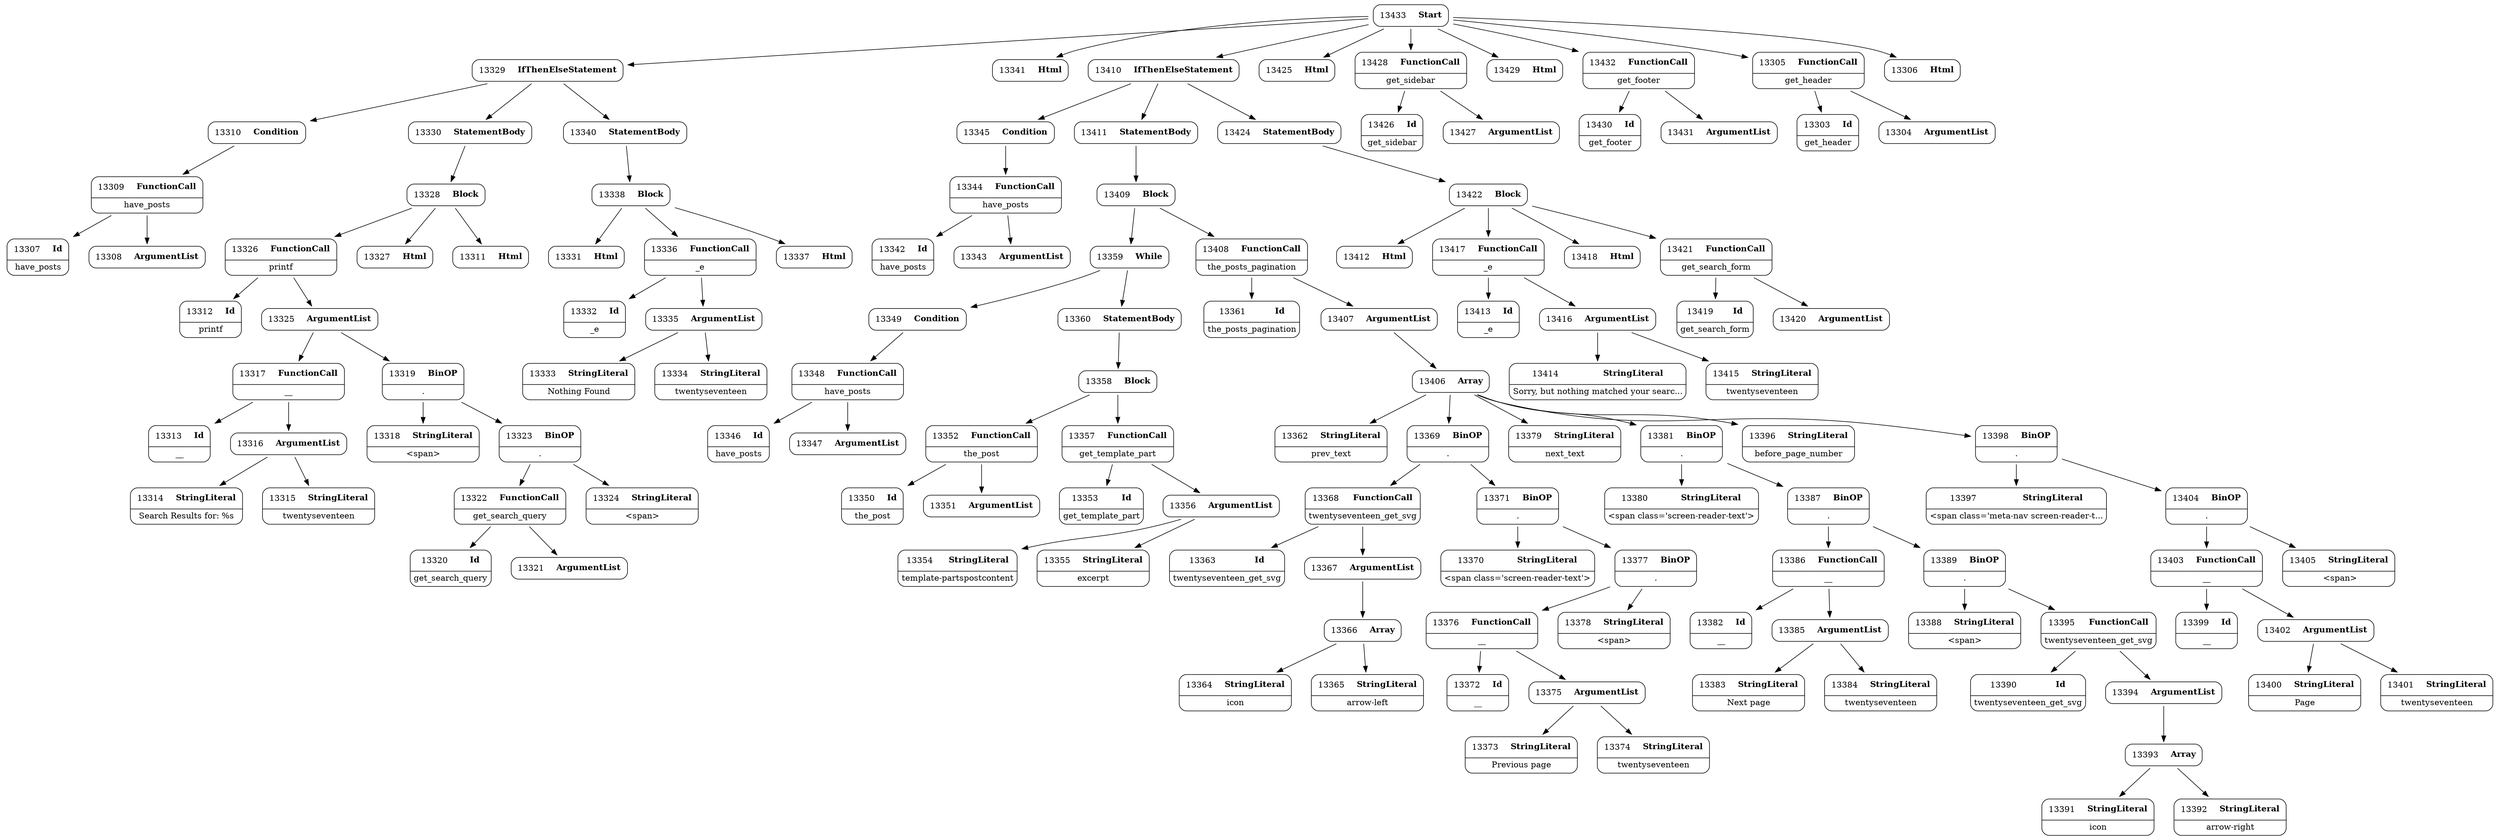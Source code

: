 digraph ast {
node [shape=none];
13312 [label=<<TABLE border='1' cellspacing='0' cellpadding='10' style='rounded' ><TR><TD border='0'>13312</TD><TD border='0'><B>Id</B></TD></TR><HR/><TR><TD border='0' cellpadding='5' colspan='2'>printf</TD></TR></TABLE>>];
13313 [label=<<TABLE border='1' cellspacing='0' cellpadding='10' style='rounded' ><TR><TD border='0'>13313</TD><TD border='0'><B>Id</B></TD></TR><HR/><TR><TD border='0' cellpadding='5' colspan='2'>__</TD></TR></TABLE>>];
13314 [label=<<TABLE border='1' cellspacing='0' cellpadding='10' style='rounded' ><TR><TD border='0'>13314</TD><TD border='0'><B>StringLiteral</B></TD></TR><HR/><TR><TD border='0' cellpadding='5' colspan='2'>Search Results for: %s</TD></TR></TABLE>>];
13315 [label=<<TABLE border='1' cellspacing='0' cellpadding='10' style='rounded' ><TR><TD border='0'>13315</TD><TD border='0'><B>StringLiteral</B></TD></TR><HR/><TR><TD border='0' cellpadding='5' colspan='2'>twentyseventeen</TD></TR></TABLE>>];
13316 [label=<<TABLE border='1' cellspacing='0' cellpadding='10' style='rounded' ><TR><TD border='0'>13316</TD><TD border='0'><B>ArgumentList</B></TD></TR></TABLE>>];
13316 -> 13314 [weight=2];
13316 -> 13315 [weight=2];
13317 [label=<<TABLE border='1' cellspacing='0' cellpadding='10' style='rounded' ><TR><TD border='0'>13317</TD><TD border='0'><B>FunctionCall</B></TD></TR><HR/><TR><TD border='0' cellpadding='5' colspan='2'>__</TD></TR></TABLE>>];
13317 -> 13313 [weight=2];
13317 -> 13316 [weight=2];
13318 [label=<<TABLE border='1' cellspacing='0' cellpadding='10' style='rounded' ><TR><TD border='0'>13318</TD><TD border='0'><B>StringLiteral</B></TD></TR><HR/><TR><TD border='0' cellpadding='5' colspan='2'>&lt;span&gt;</TD></TR></TABLE>>];
13319 [label=<<TABLE border='1' cellspacing='0' cellpadding='10' style='rounded' ><TR><TD border='0'>13319</TD><TD border='0'><B>BinOP</B></TD></TR><HR/><TR><TD border='0' cellpadding='5' colspan='2'>.</TD></TR></TABLE>>];
13319 -> 13318 [weight=2];
13319 -> 13323 [weight=2];
13320 [label=<<TABLE border='1' cellspacing='0' cellpadding='10' style='rounded' ><TR><TD border='0'>13320</TD><TD border='0'><B>Id</B></TD></TR><HR/><TR><TD border='0' cellpadding='5' colspan='2'>get_search_query</TD></TR></TABLE>>];
13321 [label=<<TABLE border='1' cellspacing='0' cellpadding='10' style='rounded' ><TR><TD border='0'>13321</TD><TD border='0'><B>ArgumentList</B></TD></TR></TABLE>>];
13322 [label=<<TABLE border='1' cellspacing='0' cellpadding='10' style='rounded' ><TR><TD border='0'>13322</TD><TD border='0'><B>FunctionCall</B></TD></TR><HR/><TR><TD border='0' cellpadding='5' colspan='2'>get_search_query</TD></TR></TABLE>>];
13322 -> 13320 [weight=2];
13322 -> 13321 [weight=2];
13323 [label=<<TABLE border='1' cellspacing='0' cellpadding='10' style='rounded' ><TR><TD border='0'>13323</TD><TD border='0'><B>BinOP</B></TD></TR><HR/><TR><TD border='0' cellpadding='5' colspan='2'>.</TD></TR></TABLE>>];
13323 -> 13322 [weight=2];
13323 -> 13324 [weight=2];
13324 [label=<<TABLE border='1' cellspacing='0' cellpadding='10' style='rounded' ><TR><TD border='0'>13324</TD><TD border='0'><B>StringLiteral</B></TD></TR><HR/><TR><TD border='0' cellpadding='5' colspan='2'>&lt;span&gt;</TD></TR></TABLE>>];
13325 [label=<<TABLE border='1' cellspacing='0' cellpadding='10' style='rounded' ><TR><TD border='0'>13325</TD><TD border='0'><B>ArgumentList</B></TD></TR></TABLE>>];
13325 -> 13317 [weight=2];
13325 -> 13319 [weight=2];
13326 [label=<<TABLE border='1' cellspacing='0' cellpadding='10' style='rounded' ><TR><TD border='0'>13326</TD><TD border='0'><B>FunctionCall</B></TD></TR><HR/><TR><TD border='0' cellpadding='5' colspan='2'>printf</TD></TR></TABLE>>];
13326 -> 13312 [weight=2];
13326 -> 13325 [weight=2];
13327 [label=<<TABLE border='1' cellspacing='0' cellpadding='10' style='rounded' ><TR><TD border='0'>13327</TD><TD border='0'><B>Html</B></TD></TR></TABLE>>];
13328 [label=<<TABLE border='1' cellspacing='0' cellpadding='10' style='rounded' ><TR><TD border='0'>13328</TD><TD border='0'><B>Block</B></TD></TR></TABLE>>];
13328 -> 13311 [weight=2];
13328 -> 13326 [weight=2];
13328 -> 13327 [weight=2];
13329 [label=<<TABLE border='1' cellspacing='0' cellpadding='10' style='rounded' ><TR><TD border='0'>13329</TD><TD border='0'><B>IfThenElseStatement</B></TD></TR></TABLE>>];
13329 -> 13310 [weight=2];
13329 -> 13330 [weight=2];
13329 -> 13340 [weight=2];
13330 [label=<<TABLE border='1' cellspacing='0' cellpadding='10' style='rounded' ><TR><TD border='0'>13330</TD><TD border='0'><B>StatementBody</B></TD></TR></TABLE>>];
13330 -> 13328 [weight=2];
13331 [label=<<TABLE border='1' cellspacing='0' cellpadding='10' style='rounded' ><TR><TD border='0'>13331</TD><TD border='0'><B>Html</B></TD></TR></TABLE>>];
13332 [label=<<TABLE border='1' cellspacing='0' cellpadding='10' style='rounded' ><TR><TD border='0'>13332</TD><TD border='0'><B>Id</B></TD></TR><HR/><TR><TD border='0' cellpadding='5' colspan='2'>_e</TD></TR></TABLE>>];
13333 [label=<<TABLE border='1' cellspacing='0' cellpadding='10' style='rounded' ><TR><TD border='0'>13333</TD><TD border='0'><B>StringLiteral</B></TD></TR><HR/><TR><TD border='0' cellpadding='5' colspan='2'>Nothing Found</TD></TR></TABLE>>];
13334 [label=<<TABLE border='1' cellspacing='0' cellpadding='10' style='rounded' ><TR><TD border='0'>13334</TD><TD border='0'><B>StringLiteral</B></TD></TR><HR/><TR><TD border='0' cellpadding='5' colspan='2'>twentyseventeen</TD></TR></TABLE>>];
13335 [label=<<TABLE border='1' cellspacing='0' cellpadding='10' style='rounded' ><TR><TD border='0'>13335</TD><TD border='0'><B>ArgumentList</B></TD></TR></TABLE>>];
13335 -> 13333 [weight=2];
13335 -> 13334 [weight=2];
13336 [label=<<TABLE border='1' cellspacing='0' cellpadding='10' style='rounded' ><TR><TD border='0'>13336</TD><TD border='0'><B>FunctionCall</B></TD></TR><HR/><TR><TD border='0' cellpadding='5' colspan='2'>_e</TD></TR></TABLE>>];
13336 -> 13332 [weight=2];
13336 -> 13335 [weight=2];
13337 [label=<<TABLE border='1' cellspacing='0' cellpadding='10' style='rounded' ><TR><TD border='0'>13337</TD><TD border='0'><B>Html</B></TD></TR></TABLE>>];
13338 [label=<<TABLE border='1' cellspacing='0' cellpadding='10' style='rounded' ><TR><TD border='0'>13338</TD><TD border='0'><B>Block</B></TD></TR></TABLE>>];
13338 -> 13331 [weight=2];
13338 -> 13336 [weight=2];
13338 -> 13337 [weight=2];
13340 [label=<<TABLE border='1' cellspacing='0' cellpadding='10' style='rounded' ><TR><TD border='0'>13340</TD><TD border='0'><B>StatementBody</B></TD></TR></TABLE>>];
13340 -> 13338 [weight=2];
13341 [label=<<TABLE border='1' cellspacing='0' cellpadding='10' style='rounded' ><TR><TD border='0'>13341</TD><TD border='0'><B>Html</B></TD></TR></TABLE>>];
13342 [label=<<TABLE border='1' cellspacing='0' cellpadding='10' style='rounded' ><TR><TD border='0'>13342</TD><TD border='0'><B>Id</B></TD></TR><HR/><TR><TD border='0' cellpadding='5' colspan='2'>have_posts</TD></TR></TABLE>>];
13343 [label=<<TABLE border='1' cellspacing='0' cellpadding='10' style='rounded' ><TR><TD border='0'>13343</TD><TD border='0'><B>ArgumentList</B></TD></TR></TABLE>>];
13344 [label=<<TABLE border='1' cellspacing='0' cellpadding='10' style='rounded' ><TR><TD border='0'>13344</TD><TD border='0'><B>FunctionCall</B></TD></TR><HR/><TR><TD border='0' cellpadding='5' colspan='2'>have_posts</TD></TR></TABLE>>];
13344 -> 13342 [weight=2];
13344 -> 13343 [weight=2];
13345 [label=<<TABLE border='1' cellspacing='0' cellpadding='10' style='rounded' ><TR><TD border='0'>13345</TD><TD border='0'><B>Condition</B></TD></TR></TABLE>>];
13345 -> 13344 [weight=2];
13346 [label=<<TABLE border='1' cellspacing='0' cellpadding='10' style='rounded' ><TR><TD border='0'>13346</TD><TD border='0'><B>Id</B></TD></TR><HR/><TR><TD border='0' cellpadding='5' colspan='2'>have_posts</TD></TR></TABLE>>];
13347 [label=<<TABLE border='1' cellspacing='0' cellpadding='10' style='rounded' ><TR><TD border='0'>13347</TD><TD border='0'><B>ArgumentList</B></TD></TR></TABLE>>];
13348 [label=<<TABLE border='1' cellspacing='0' cellpadding='10' style='rounded' ><TR><TD border='0'>13348</TD><TD border='0'><B>FunctionCall</B></TD></TR><HR/><TR><TD border='0' cellpadding='5' colspan='2'>have_posts</TD></TR></TABLE>>];
13348 -> 13346 [weight=2];
13348 -> 13347 [weight=2];
13349 [label=<<TABLE border='1' cellspacing='0' cellpadding='10' style='rounded' ><TR><TD border='0'>13349</TD><TD border='0'><B>Condition</B></TD></TR></TABLE>>];
13349 -> 13348 [weight=2];
13350 [label=<<TABLE border='1' cellspacing='0' cellpadding='10' style='rounded' ><TR><TD border='0'>13350</TD><TD border='0'><B>Id</B></TD></TR><HR/><TR><TD border='0' cellpadding='5' colspan='2'>the_post</TD></TR></TABLE>>];
13351 [label=<<TABLE border='1' cellspacing='0' cellpadding='10' style='rounded' ><TR><TD border='0'>13351</TD><TD border='0'><B>ArgumentList</B></TD></TR></TABLE>>];
13352 [label=<<TABLE border='1' cellspacing='0' cellpadding='10' style='rounded' ><TR><TD border='0'>13352</TD><TD border='0'><B>FunctionCall</B></TD></TR><HR/><TR><TD border='0' cellpadding='5' colspan='2'>the_post</TD></TR></TABLE>>];
13352 -> 13350 [weight=2];
13352 -> 13351 [weight=2];
13353 [label=<<TABLE border='1' cellspacing='0' cellpadding='10' style='rounded' ><TR><TD border='0'>13353</TD><TD border='0'><B>Id</B></TD></TR><HR/><TR><TD border='0' cellpadding='5' colspan='2'>get_template_part</TD></TR></TABLE>>];
13354 [label=<<TABLE border='1' cellspacing='0' cellpadding='10' style='rounded' ><TR><TD border='0'>13354</TD><TD border='0'><B>StringLiteral</B></TD></TR><HR/><TR><TD border='0' cellpadding='5' colspan='2'>template-partspostcontent</TD></TR></TABLE>>];
13355 [label=<<TABLE border='1' cellspacing='0' cellpadding='10' style='rounded' ><TR><TD border='0'>13355</TD><TD border='0'><B>StringLiteral</B></TD></TR><HR/><TR><TD border='0' cellpadding='5' colspan='2'>excerpt</TD></TR></TABLE>>];
13356 [label=<<TABLE border='1' cellspacing='0' cellpadding='10' style='rounded' ><TR><TD border='0'>13356</TD><TD border='0'><B>ArgumentList</B></TD></TR></TABLE>>];
13356 -> 13354 [weight=2];
13356 -> 13355 [weight=2];
13357 [label=<<TABLE border='1' cellspacing='0' cellpadding='10' style='rounded' ><TR><TD border='0'>13357</TD><TD border='0'><B>FunctionCall</B></TD></TR><HR/><TR><TD border='0' cellpadding='5' colspan='2'>get_template_part</TD></TR></TABLE>>];
13357 -> 13353 [weight=2];
13357 -> 13356 [weight=2];
13358 [label=<<TABLE border='1' cellspacing='0' cellpadding='10' style='rounded' ><TR><TD border='0'>13358</TD><TD border='0'><B>Block</B></TD></TR></TABLE>>];
13358 -> 13352 [weight=2];
13358 -> 13357 [weight=2];
13359 [label=<<TABLE border='1' cellspacing='0' cellpadding='10' style='rounded' ><TR><TD border='0'>13359</TD><TD border='0'><B>While</B></TD></TR></TABLE>>];
13359 -> 13349 [weight=2];
13359 -> 13360 [weight=2];
13360 [label=<<TABLE border='1' cellspacing='0' cellpadding='10' style='rounded' ><TR><TD border='0'>13360</TD><TD border='0'><B>StatementBody</B></TD></TR></TABLE>>];
13360 -> 13358 [weight=2];
13361 [label=<<TABLE border='1' cellspacing='0' cellpadding='10' style='rounded' ><TR><TD border='0'>13361</TD><TD border='0'><B>Id</B></TD></TR><HR/><TR><TD border='0' cellpadding='5' colspan='2'>the_posts_pagination</TD></TR></TABLE>>];
13362 [label=<<TABLE border='1' cellspacing='0' cellpadding='10' style='rounded' ><TR><TD border='0'>13362</TD><TD border='0'><B>StringLiteral</B></TD></TR><HR/><TR><TD border='0' cellpadding='5' colspan='2'>prev_text</TD></TR></TABLE>>];
13363 [label=<<TABLE border='1' cellspacing='0' cellpadding='10' style='rounded' ><TR><TD border='0'>13363</TD><TD border='0'><B>Id</B></TD></TR><HR/><TR><TD border='0' cellpadding='5' colspan='2'>twentyseventeen_get_svg</TD></TR></TABLE>>];
13364 [label=<<TABLE border='1' cellspacing='0' cellpadding='10' style='rounded' ><TR><TD border='0'>13364</TD><TD border='0'><B>StringLiteral</B></TD></TR><HR/><TR><TD border='0' cellpadding='5' colspan='2'>icon</TD></TR></TABLE>>];
13365 [label=<<TABLE border='1' cellspacing='0' cellpadding='10' style='rounded' ><TR><TD border='0'>13365</TD><TD border='0'><B>StringLiteral</B></TD></TR><HR/><TR><TD border='0' cellpadding='5' colspan='2'>arrow-left</TD></TR></TABLE>>];
13366 [label=<<TABLE border='1' cellspacing='0' cellpadding='10' style='rounded' ><TR><TD border='0'>13366</TD><TD border='0'><B>Array</B></TD></TR></TABLE>>];
13366 -> 13364 [weight=2];
13366 -> 13365 [weight=2];
13367 [label=<<TABLE border='1' cellspacing='0' cellpadding='10' style='rounded' ><TR><TD border='0'>13367</TD><TD border='0'><B>ArgumentList</B></TD></TR></TABLE>>];
13367 -> 13366 [weight=2];
13368 [label=<<TABLE border='1' cellspacing='0' cellpadding='10' style='rounded' ><TR><TD border='0'>13368</TD><TD border='0'><B>FunctionCall</B></TD></TR><HR/><TR><TD border='0' cellpadding='5' colspan='2'>twentyseventeen_get_svg</TD></TR></TABLE>>];
13368 -> 13363 [weight=2];
13368 -> 13367 [weight=2];
13369 [label=<<TABLE border='1' cellspacing='0' cellpadding='10' style='rounded' ><TR><TD border='0'>13369</TD><TD border='0'><B>BinOP</B></TD></TR><HR/><TR><TD border='0' cellpadding='5' colspan='2'>.</TD></TR></TABLE>>];
13369 -> 13368 [weight=2];
13369 -> 13371 [weight=2];
13370 [label=<<TABLE border='1' cellspacing='0' cellpadding='10' style='rounded' ><TR><TD border='0'>13370</TD><TD border='0'><B>StringLiteral</B></TD></TR><HR/><TR><TD border='0' cellpadding='5' colspan='2'>&lt;span class='screen-reader-text'&gt;</TD></TR></TABLE>>];
13371 [label=<<TABLE border='1' cellspacing='0' cellpadding='10' style='rounded' ><TR><TD border='0'>13371</TD><TD border='0'><B>BinOP</B></TD></TR><HR/><TR><TD border='0' cellpadding='5' colspan='2'>.</TD></TR></TABLE>>];
13371 -> 13370 [weight=2];
13371 -> 13377 [weight=2];
13372 [label=<<TABLE border='1' cellspacing='0' cellpadding='10' style='rounded' ><TR><TD border='0'>13372</TD><TD border='0'><B>Id</B></TD></TR><HR/><TR><TD border='0' cellpadding='5' colspan='2'>__</TD></TR></TABLE>>];
13373 [label=<<TABLE border='1' cellspacing='0' cellpadding='10' style='rounded' ><TR><TD border='0'>13373</TD><TD border='0'><B>StringLiteral</B></TD></TR><HR/><TR><TD border='0' cellpadding='5' colspan='2'>Previous page</TD></TR></TABLE>>];
13374 [label=<<TABLE border='1' cellspacing='0' cellpadding='10' style='rounded' ><TR><TD border='0'>13374</TD><TD border='0'><B>StringLiteral</B></TD></TR><HR/><TR><TD border='0' cellpadding='5' colspan='2'>twentyseventeen</TD></TR></TABLE>>];
13375 [label=<<TABLE border='1' cellspacing='0' cellpadding='10' style='rounded' ><TR><TD border='0'>13375</TD><TD border='0'><B>ArgumentList</B></TD></TR></TABLE>>];
13375 -> 13373 [weight=2];
13375 -> 13374 [weight=2];
13376 [label=<<TABLE border='1' cellspacing='0' cellpadding='10' style='rounded' ><TR><TD border='0'>13376</TD><TD border='0'><B>FunctionCall</B></TD></TR><HR/><TR><TD border='0' cellpadding='5' colspan='2'>__</TD></TR></TABLE>>];
13376 -> 13372 [weight=2];
13376 -> 13375 [weight=2];
13377 [label=<<TABLE border='1' cellspacing='0' cellpadding='10' style='rounded' ><TR><TD border='0'>13377</TD><TD border='0'><B>BinOP</B></TD></TR><HR/><TR><TD border='0' cellpadding='5' colspan='2'>.</TD></TR></TABLE>>];
13377 -> 13376 [weight=2];
13377 -> 13378 [weight=2];
13378 [label=<<TABLE border='1' cellspacing='0' cellpadding='10' style='rounded' ><TR><TD border='0'>13378</TD><TD border='0'><B>StringLiteral</B></TD></TR><HR/><TR><TD border='0' cellpadding='5' colspan='2'>&lt;span&gt;</TD></TR></TABLE>>];
13379 [label=<<TABLE border='1' cellspacing='0' cellpadding='10' style='rounded' ><TR><TD border='0'>13379</TD><TD border='0'><B>StringLiteral</B></TD></TR><HR/><TR><TD border='0' cellpadding='5' colspan='2'>next_text</TD></TR></TABLE>>];
13380 [label=<<TABLE border='1' cellspacing='0' cellpadding='10' style='rounded' ><TR><TD border='0'>13380</TD><TD border='0'><B>StringLiteral</B></TD></TR><HR/><TR><TD border='0' cellpadding='5' colspan='2'>&lt;span class='screen-reader-text'&gt;</TD></TR></TABLE>>];
13381 [label=<<TABLE border='1' cellspacing='0' cellpadding='10' style='rounded' ><TR><TD border='0'>13381</TD><TD border='0'><B>BinOP</B></TD></TR><HR/><TR><TD border='0' cellpadding='5' colspan='2'>.</TD></TR></TABLE>>];
13381 -> 13380 [weight=2];
13381 -> 13387 [weight=2];
13382 [label=<<TABLE border='1' cellspacing='0' cellpadding='10' style='rounded' ><TR><TD border='0'>13382</TD><TD border='0'><B>Id</B></TD></TR><HR/><TR><TD border='0' cellpadding='5' colspan='2'>__</TD></TR></TABLE>>];
13383 [label=<<TABLE border='1' cellspacing='0' cellpadding='10' style='rounded' ><TR><TD border='0'>13383</TD><TD border='0'><B>StringLiteral</B></TD></TR><HR/><TR><TD border='0' cellpadding='5' colspan='2'>Next page</TD></TR></TABLE>>];
13384 [label=<<TABLE border='1' cellspacing='0' cellpadding='10' style='rounded' ><TR><TD border='0'>13384</TD><TD border='0'><B>StringLiteral</B></TD></TR><HR/><TR><TD border='0' cellpadding='5' colspan='2'>twentyseventeen</TD></TR></TABLE>>];
13385 [label=<<TABLE border='1' cellspacing='0' cellpadding='10' style='rounded' ><TR><TD border='0'>13385</TD><TD border='0'><B>ArgumentList</B></TD></TR></TABLE>>];
13385 -> 13383 [weight=2];
13385 -> 13384 [weight=2];
13386 [label=<<TABLE border='1' cellspacing='0' cellpadding='10' style='rounded' ><TR><TD border='0'>13386</TD><TD border='0'><B>FunctionCall</B></TD></TR><HR/><TR><TD border='0' cellpadding='5' colspan='2'>__</TD></TR></TABLE>>];
13386 -> 13382 [weight=2];
13386 -> 13385 [weight=2];
13387 [label=<<TABLE border='1' cellspacing='0' cellpadding='10' style='rounded' ><TR><TD border='0'>13387</TD><TD border='0'><B>BinOP</B></TD></TR><HR/><TR><TD border='0' cellpadding='5' colspan='2'>.</TD></TR></TABLE>>];
13387 -> 13386 [weight=2];
13387 -> 13389 [weight=2];
13388 [label=<<TABLE border='1' cellspacing='0' cellpadding='10' style='rounded' ><TR><TD border='0'>13388</TD><TD border='0'><B>StringLiteral</B></TD></TR><HR/><TR><TD border='0' cellpadding='5' colspan='2'>&lt;span&gt;</TD></TR></TABLE>>];
13389 [label=<<TABLE border='1' cellspacing='0' cellpadding='10' style='rounded' ><TR><TD border='0'>13389</TD><TD border='0'><B>BinOP</B></TD></TR><HR/><TR><TD border='0' cellpadding='5' colspan='2'>.</TD></TR></TABLE>>];
13389 -> 13388 [weight=2];
13389 -> 13395 [weight=2];
13390 [label=<<TABLE border='1' cellspacing='0' cellpadding='10' style='rounded' ><TR><TD border='0'>13390</TD><TD border='0'><B>Id</B></TD></TR><HR/><TR><TD border='0' cellpadding='5' colspan='2'>twentyseventeen_get_svg</TD></TR></TABLE>>];
13391 [label=<<TABLE border='1' cellspacing='0' cellpadding='10' style='rounded' ><TR><TD border='0'>13391</TD><TD border='0'><B>StringLiteral</B></TD></TR><HR/><TR><TD border='0' cellpadding='5' colspan='2'>icon</TD></TR></TABLE>>];
13392 [label=<<TABLE border='1' cellspacing='0' cellpadding='10' style='rounded' ><TR><TD border='0'>13392</TD><TD border='0'><B>StringLiteral</B></TD></TR><HR/><TR><TD border='0' cellpadding='5' colspan='2'>arrow-right</TD></TR></TABLE>>];
13393 [label=<<TABLE border='1' cellspacing='0' cellpadding='10' style='rounded' ><TR><TD border='0'>13393</TD><TD border='0'><B>Array</B></TD></TR></TABLE>>];
13393 -> 13391 [weight=2];
13393 -> 13392 [weight=2];
13394 [label=<<TABLE border='1' cellspacing='0' cellpadding='10' style='rounded' ><TR><TD border='0'>13394</TD><TD border='0'><B>ArgumentList</B></TD></TR></TABLE>>];
13394 -> 13393 [weight=2];
13395 [label=<<TABLE border='1' cellspacing='0' cellpadding='10' style='rounded' ><TR><TD border='0'>13395</TD><TD border='0'><B>FunctionCall</B></TD></TR><HR/><TR><TD border='0' cellpadding='5' colspan='2'>twentyseventeen_get_svg</TD></TR></TABLE>>];
13395 -> 13390 [weight=2];
13395 -> 13394 [weight=2];
13396 [label=<<TABLE border='1' cellspacing='0' cellpadding='10' style='rounded' ><TR><TD border='0'>13396</TD><TD border='0'><B>StringLiteral</B></TD></TR><HR/><TR><TD border='0' cellpadding='5' colspan='2'>before_page_number</TD></TR></TABLE>>];
13397 [label=<<TABLE border='1' cellspacing='0' cellpadding='10' style='rounded' ><TR><TD border='0'>13397</TD><TD border='0'><B>StringLiteral</B></TD></TR><HR/><TR><TD border='0' cellpadding='5' colspan='2'>&lt;span class='meta-nav screen-reader-t...</TD></TR></TABLE>>];
13398 [label=<<TABLE border='1' cellspacing='0' cellpadding='10' style='rounded' ><TR><TD border='0'>13398</TD><TD border='0'><B>BinOP</B></TD></TR><HR/><TR><TD border='0' cellpadding='5' colspan='2'>.</TD></TR></TABLE>>];
13398 -> 13397 [weight=2];
13398 -> 13404 [weight=2];
13399 [label=<<TABLE border='1' cellspacing='0' cellpadding='10' style='rounded' ><TR><TD border='0'>13399</TD><TD border='0'><B>Id</B></TD></TR><HR/><TR><TD border='0' cellpadding='5' colspan='2'>__</TD></TR></TABLE>>];
13400 [label=<<TABLE border='1' cellspacing='0' cellpadding='10' style='rounded' ><TR><TD border='0'>13400</TD><TD border='0'><B>StringLiteral</B></TD></TR><HR/><TR><TD border='0' cellpadding='5' colspan='2'>Page</TD></TR></TABLE>>];
13401 [label=<<TABLE border='1' cellspacing='0' cellpadding='10' style='rounded' ><TR><TD border='0'>13401</TD><TD border='0'><B>StringLiteral</B></TD></TR><HR/><TR><TD border='0' cellpadding='5' colspan='2'>twentyseventeen</TD></TR></TABLE>>];
13402 [label=<<TABLE border='1' cellspacing='0' cellpadding='10' style='rounded' ><TR><TD border='0'>13402</TD><TD border='0'><B>ArgumentList</B></TD></TR></TABLE>>];
13402 -> 13400 [weight=2];
13402 -> 13401 [weight=2];
13403 [label=<<TABLE border='1' cellspacing='0' cellpadding='10' style='rounded' ><TR><TD border='0'>13403</TD><TD border='0'><B>FunctionCall</B></TD></TR><HR/><TR><TD border='0' cellpadding='5' colspan='2'>__</TD></TR></TABLE>>];
13403 -> 13399 [weight=2];
13403 -> 13402 [weight=2];
13404 [label=<<TABLE border='1' cellspacing='0' cellpadding='10' style='rounded' ><TR><TD border='0'>13404</TD><TD border='0'><B>BinOP</B></TD></TR><HR/><TR><TD border='0' cellpadding='5' colspan='2'>.</TD></TR></TABLE>>];
13404 -> 13403 [weight=2];
13404 -> 13405 [weight=2];
13405 [label=<<TABLE border='1' cellspacing='0' cellpadding='10' style='rounded' ><TR><TD border='0'>13405</TD><TD border='0'><B>StringLiteral</B></TD></TR><HR/><TR><TD border='0' cellpadding='5' colspan='2'> &lt;span&gt;</TD></TR></TABLE>>];
13406 [label=<<TABLE border='1' cellspacing='0' cellpadding='10' style='rounded' ><TR><TD border='0'>13406</TD><TD border='0'><B>Array</B></TD></TR></TABLE>>];
13406 -> 13362 [weight=2];
13406 -> 13369 [weight=2];
13406 -> 13379 [weight=2];
13406 -> 13381 [weight=2];
13406 -> 13396 [weight=2];
13406 -> 13398 [weight=2];
13407 [label=<<TABLE border='1' cellspacing='0' cellpadding='10' style='rounded' ><TR><TD border='0'>13407</TD><TD border='0'><B>ArgumentList</B></TD></TR></TABLE>>];
13407 -> 13406 [weight=2];
13408 [label=<<TABLE border='1' cellspacing='0' cellpadding='10' style='rounded' ><TR><TD border='0'>13408</TD><TD border='0'><B>FunctionCall</B></TD></TR><HR/><TR><TD border='0' cellpadding='5' colspan='2'>the_posts_pagination</TD></TR></TABLE>>];
13408 -> 13361 [weight=2];
13408 -> 13407 [weight=2];
13409 [label=<<TABLE border='1' cellspacing='0' cellpadding='10' style='rounded' ><TR><TD border='0'>13409</TD><TD border='0'><B>Block</B></TD></TR></TABLE>>];
13409 -> 13359 [weight=2];
13409 -> 13408 [weight=2];
13410 [label=<<TABLE border='1' cellspacing='0' cellpadding='10' style='rounded' ><TR><TD border='0'>13410</TD><TD border='0'><B>IfThenElseStatement</B></TD></TR></TABLE>>];
13410 -> 13345 [weight=2];
13410 -> 13411 [weight=2];
13410 -> 13424 [weight=2];
13411 [label=<<TABLE border='1' cellspacing='0' cellpadding='10' style='rounded' ><TR><TD border='0'>13411</TD><TD border='0'><B>StatementBody</B></TD></TR></TABLE>>];
13411 -> 13409 [weight=2];
13412 [label=<<TABLE border='1' cellspacing='0' cellpadding='10' style='rounded' ><TR><TD border='0'>13412</TD><TD border='0'><B>Html</B></TD></TR></TABLE>>];
13413 [label=<<TABLE border='1' cellspacing='0' cellpadding='10' style='rounded' ><TR><TD border='0'>13413</TD><TD border='0'><B>Id</B></TD></TR><HR/><TR><TD border='0' cellpadding='5' colspan='2'>_e</TD></TR></TABLE>>];
13414 [label=<<TABLE border='1' cellspacing='0' cellpadding='10' style='rounded' ><TR><TD border='0'>13414</TD><TD border='0'><B>StringLiteral</B></TD></TR><HR/><TR><TD border='0' cellpadding='5' colspan='2'>Sorry, but nothing matched your searc...</TD></TR></TABLE>>];
13415 [label=<<TABLE border='1' cellspacing='0' cellpadding='10' style='rounded' ><TR><TD border='0'>13415</TD><TD border='0'><B>StringLiteral</B></TD></TR><HR/><TR><TD border='0' cellpadding='5' colspan='2'>twentyseventeen</TD></TR></TABLE>>];
13416 [label=<<TABLE border='1' cellspacing='0' cellpadding='10' style='rounded' ><TR><TD border='0'>13416</TD><TD border='0'><B>ArgumentList</B></TD></TR></TABLE>>];
13416 -> 13414 [weight=2];
13416 -> 13415 [weight=2];
13417 [label=<<TABLE border='1' cellspacing='0' cellpadding='10' style='rounded' ><TR><TD border='0'>13417</TD><TD border='0'><B>FunctionCall</B></TD></TR><HR/><TR><TD border='0' cellpadding='5' colspan='2'>_e</TD></TR></TABLE>>];
13417 -> 13413 [weight=2];
13417 -> 13416 [weight=2];
13418 [label=<<TABLE border='1' cellspacing='0' cellpadding='10' style='rounded' ><TR><TD border='0'>13418</TD><TD border='0'><B>Html</B></TD></TR></TABLE>>];
13419 [label=<<TABLE border='1' cellspacing='0' cellpadding='10' style='rounded' ><TR><TD border='0'>13419</TD><TD border='0'><B>Id</B></TD></TR><HR/><TR><TD border='0' cellpadding='5' colspan='2'>get_search_form</TD></TR></TABLE>>];
13420 [label=<<TABLE border='1' cellspacing='0' cellpadding='10' style='rounded' ><TR><TD border='0'>13420</TD><TD border='0'><B>ArgumentList</B></TD></TR></TABLE>>];
13421 [label=<<TABLE border='1' cellspacing='0' cellpadding='10' style='rounded' ><TR><TD border='0'>13421</TD><TD border='0'><B>FunctionCall</B></TD></TR><HR/><TR><TD border='0' cellpadding='5' colspan='2'>get_search_form</TD></TR></TABLE>>];
13421 -> 13419 [weight=2];
13421 -> 13420 [weight=2];
13422 [label=<<TABLE border='1' cellspacing='0' cellpadding='10' style='rounded' ><TR><TD border='0'>13422</TD><TD border='0'><B>Block</B></TD></TR></TABLE>>];
13422 -> 13412 [weight=2];
13422 -> 13417 [weight=2];
13422 -> 13418 [weight=2];
13422 -> 13421 [weight=2];
13424 [label=<<TABLE border='1' cellspacing='0' cellpadding='10' style='rounded' ><TR><TD border='0'>13424</TD><TD border='0'><B>StatementBody</B></TD></TR></TABLE>>];
13424 -> 13422 [weight=2];
13425 [label=<<TABLE border='1' cellspacing='0' cellpadding='10' style='rounded' ><TR><TD border='0'>13425</TD><TD border='0'><B>Html</B></TD></TR></TABLE>>];
13426 [label=<<TABLE border='1' cellspacing='0' cellpadding='10' style='rounded' ><TR><TD border='0'>13426</TD><TD border='0'><B>Id</B></TD></TR><HR/><TR><TD border='0' cellpadding='5' colspan='2'>get_sidebar</TD></TR></TABLE>>];
13427 [label=<<TABLE border='1' cellspacing='0' cellpadding='10' style='rounded' ><TR><TD border='0'>13427</TD><TD border='0'><B>ArgumentList</B></TD></TR></TABLE>>];
13428 [label=<<TABLE border='1' cellspacing='0' cellpadding='10' style='rounded' ><TR><TD border='0'>13428</TD><TD border='0'><B>FunctionCall</B></TD></TR><HR/><TR><TD border='0' cellpadding='5' colspan='2'>get_sidebar</TD></TR></TABLE>>];
13428 -> 13426 [weight=2];
13428 -> 13427 [weight=2];
13429 [label=<<TABLE border='1' cellspacing='0' cellpadding='10' style='rounded' ><TR><TD border='0'>13429</TD><TD border='0'><B>Html</B></TD></TR></TABLE>>];
13430 [label=<<TABLE border='1' cellspacing='0' cellpadding='10' style='rounded' ><TR><TD border='0'>13430</TD><TD border='0'><B>Id</B></TD></TR><HR/><TR><TD border='0' cellpadding='5' colspan='2'>get_footer</TD></TR></TABLE>>];
13431 [label=<<TABLE border='1' cellspacing='0' cellpadding='10' style='rounded' ><TR><TD border='0'>13431</TD><TD border='0'><B>ArgumentList</B></TD></TR></TABLE>>];
13432 [label=<<TABLE border='1' cellspacing='0' cellpadding='10' style='rounded' ><TR><TD border='0'>13432</TD><TD border='0'><B>FunctionCall</B></TD></TR><HR/><TR><TD border='0' cellpadding='5' colspan='2'>get_footer</TD></TR></TABLE>>];
13432 -> 13430 [weight=2];
13432 -> 13431 [weight=2];
13433 [label=<<TABLE border='1' cellspacing='0' cellpadding='10' style='rounded' ><TR><TD border='0'>13433</TD><TD border='0'><B>Start</B></TD></TR></TABLE>>];
13433 -> 13305 [weight=2];
13433 -> 13306 [weight=2];
13433 -> 13329 [weight=2];
13433 -> 13341 [weight=2];
13433 -> 13410 [weight=2];
13433 -> 13425 [weight=2];
13433 -> 13428 [weight=2];
13433 -> 13429 [weight=2];
13433 -> 13432 [weight=2];
13303 [label=<<TABLE border='1' cellspacing='0' cellpadding='10' style='rounded' ><TR><TD border='0'>13303</TD><TD border='0'><B>Id</B></TD></TR><HR/><TR><TD border='0' cellpadding='5' colspan='2'>get_header</TD></TR></TABLE>>];
13304 [label=<<TABLE border='1' cellspacing='0' cellpadding='10' style='rounded' ><TR><TD border='0'>13304</TD><TD border='0'><B>ArgumentList</B></TD></TR></TABLE>>];
13305 [label=<<TABLE border='1' cellspacing='0' cellpadding='10' style='rounded' ><TR><TD border='0'>13305</TD><TD border='0'><B>FunctionCall</B></TD></TR><HR/><TR><TD border='0' cellpadding='5' colspan='2'>get_header</TD></TR></TABLE>>];
13305 -> 13303 [weight=2];
13305 -> 13304 [weight=2];
13306 [label=<<TABLE border='1' cellspacing='0' cellpadding='10' style='rounded' ><TR><TD border='0'>13306</TD><TD border='0'><B>Html</B></TD></TR></TABLE>>];
13307 [label=<<TABLE border='1' cellspacing='0' cellpadding='10' style='rounded' ><TR><TD border='0'>13307</TD><TD border='0'><B>Id</B></TD></TR><HR/><TR><TD border='0' cellpadding='5' colspan='2'>have_posts</TD></TR></TABLE>>];
13308 [label=<<TABLE border='1' cellspacing='0' cellpadding='10' style='rounded' ><TR><TD border='0'>13308</TD><TD border='0'><B>ArgumentList</B></TD></TR></TABLE>>];
13309 [label=<<TABLE border='1' cellspacing='0' cellpadding='10' style='rounded' ><TR><TD border='0'>13309</TD><TD border='0'><B>FunctionCall</B></TD></TR><HR/><TR><TD border='0' cellpadding='5' colspan='2'>have_posts</TD></TR></TABLE>>];
13309 -> 13307 [weight=2];
13309 -> 13308 [weight=2];
13310 [label=<<TABLE border='1' cellspacing='0' cellpadding='10' style='rounded' ><TR><TD border='0'>13310</TD><TD border='0'><B>Condition</B></TD></TR></TABLE>>];
13310 -> 13309 [weight=2];
13311 [label=<<TABLE border='1' cellspacing='0' cellpadding='10' style='rounded' ><TR><TD border='0'>13311</TD><TD border='0'><B>Html</B></TD></TR></TABLE>>];
}
